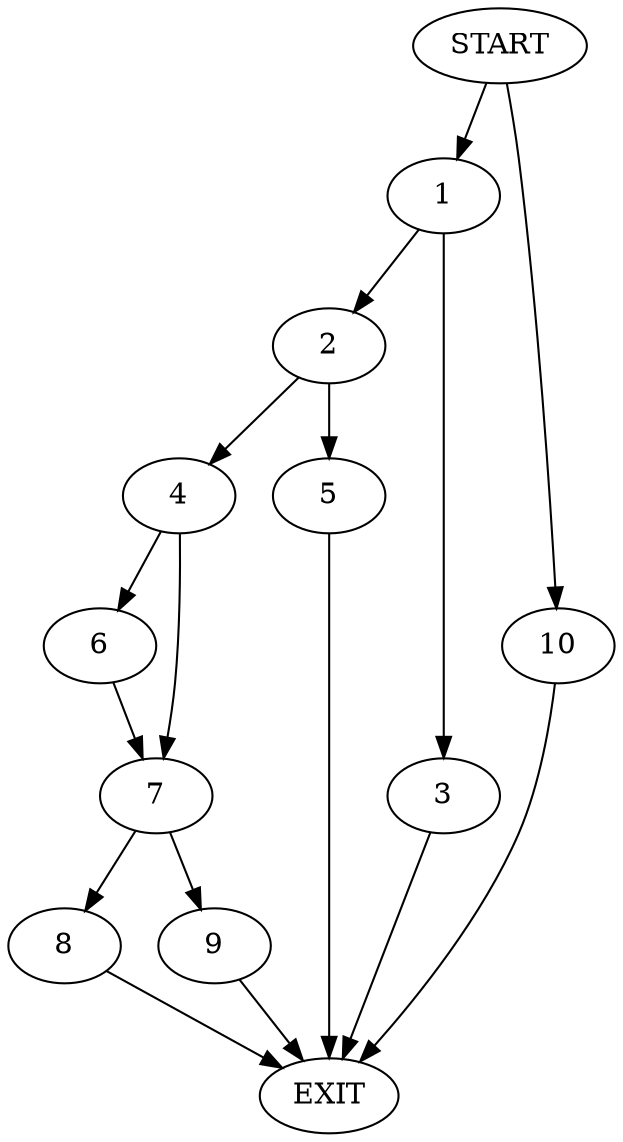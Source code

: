 digraph {
0 [label="START"]
11 [label="EXIT"]
0 -> 1
1 -> 2
1 -> 3
2 -> 4
2 -> 5
3 -> 11
5 -> 11
4 -> 6
4 -> 7
6 -> 7
7 -> 8
7 -> 9
8 -> 11
9 -> 11
0 -> 10
10 -> 11
}
